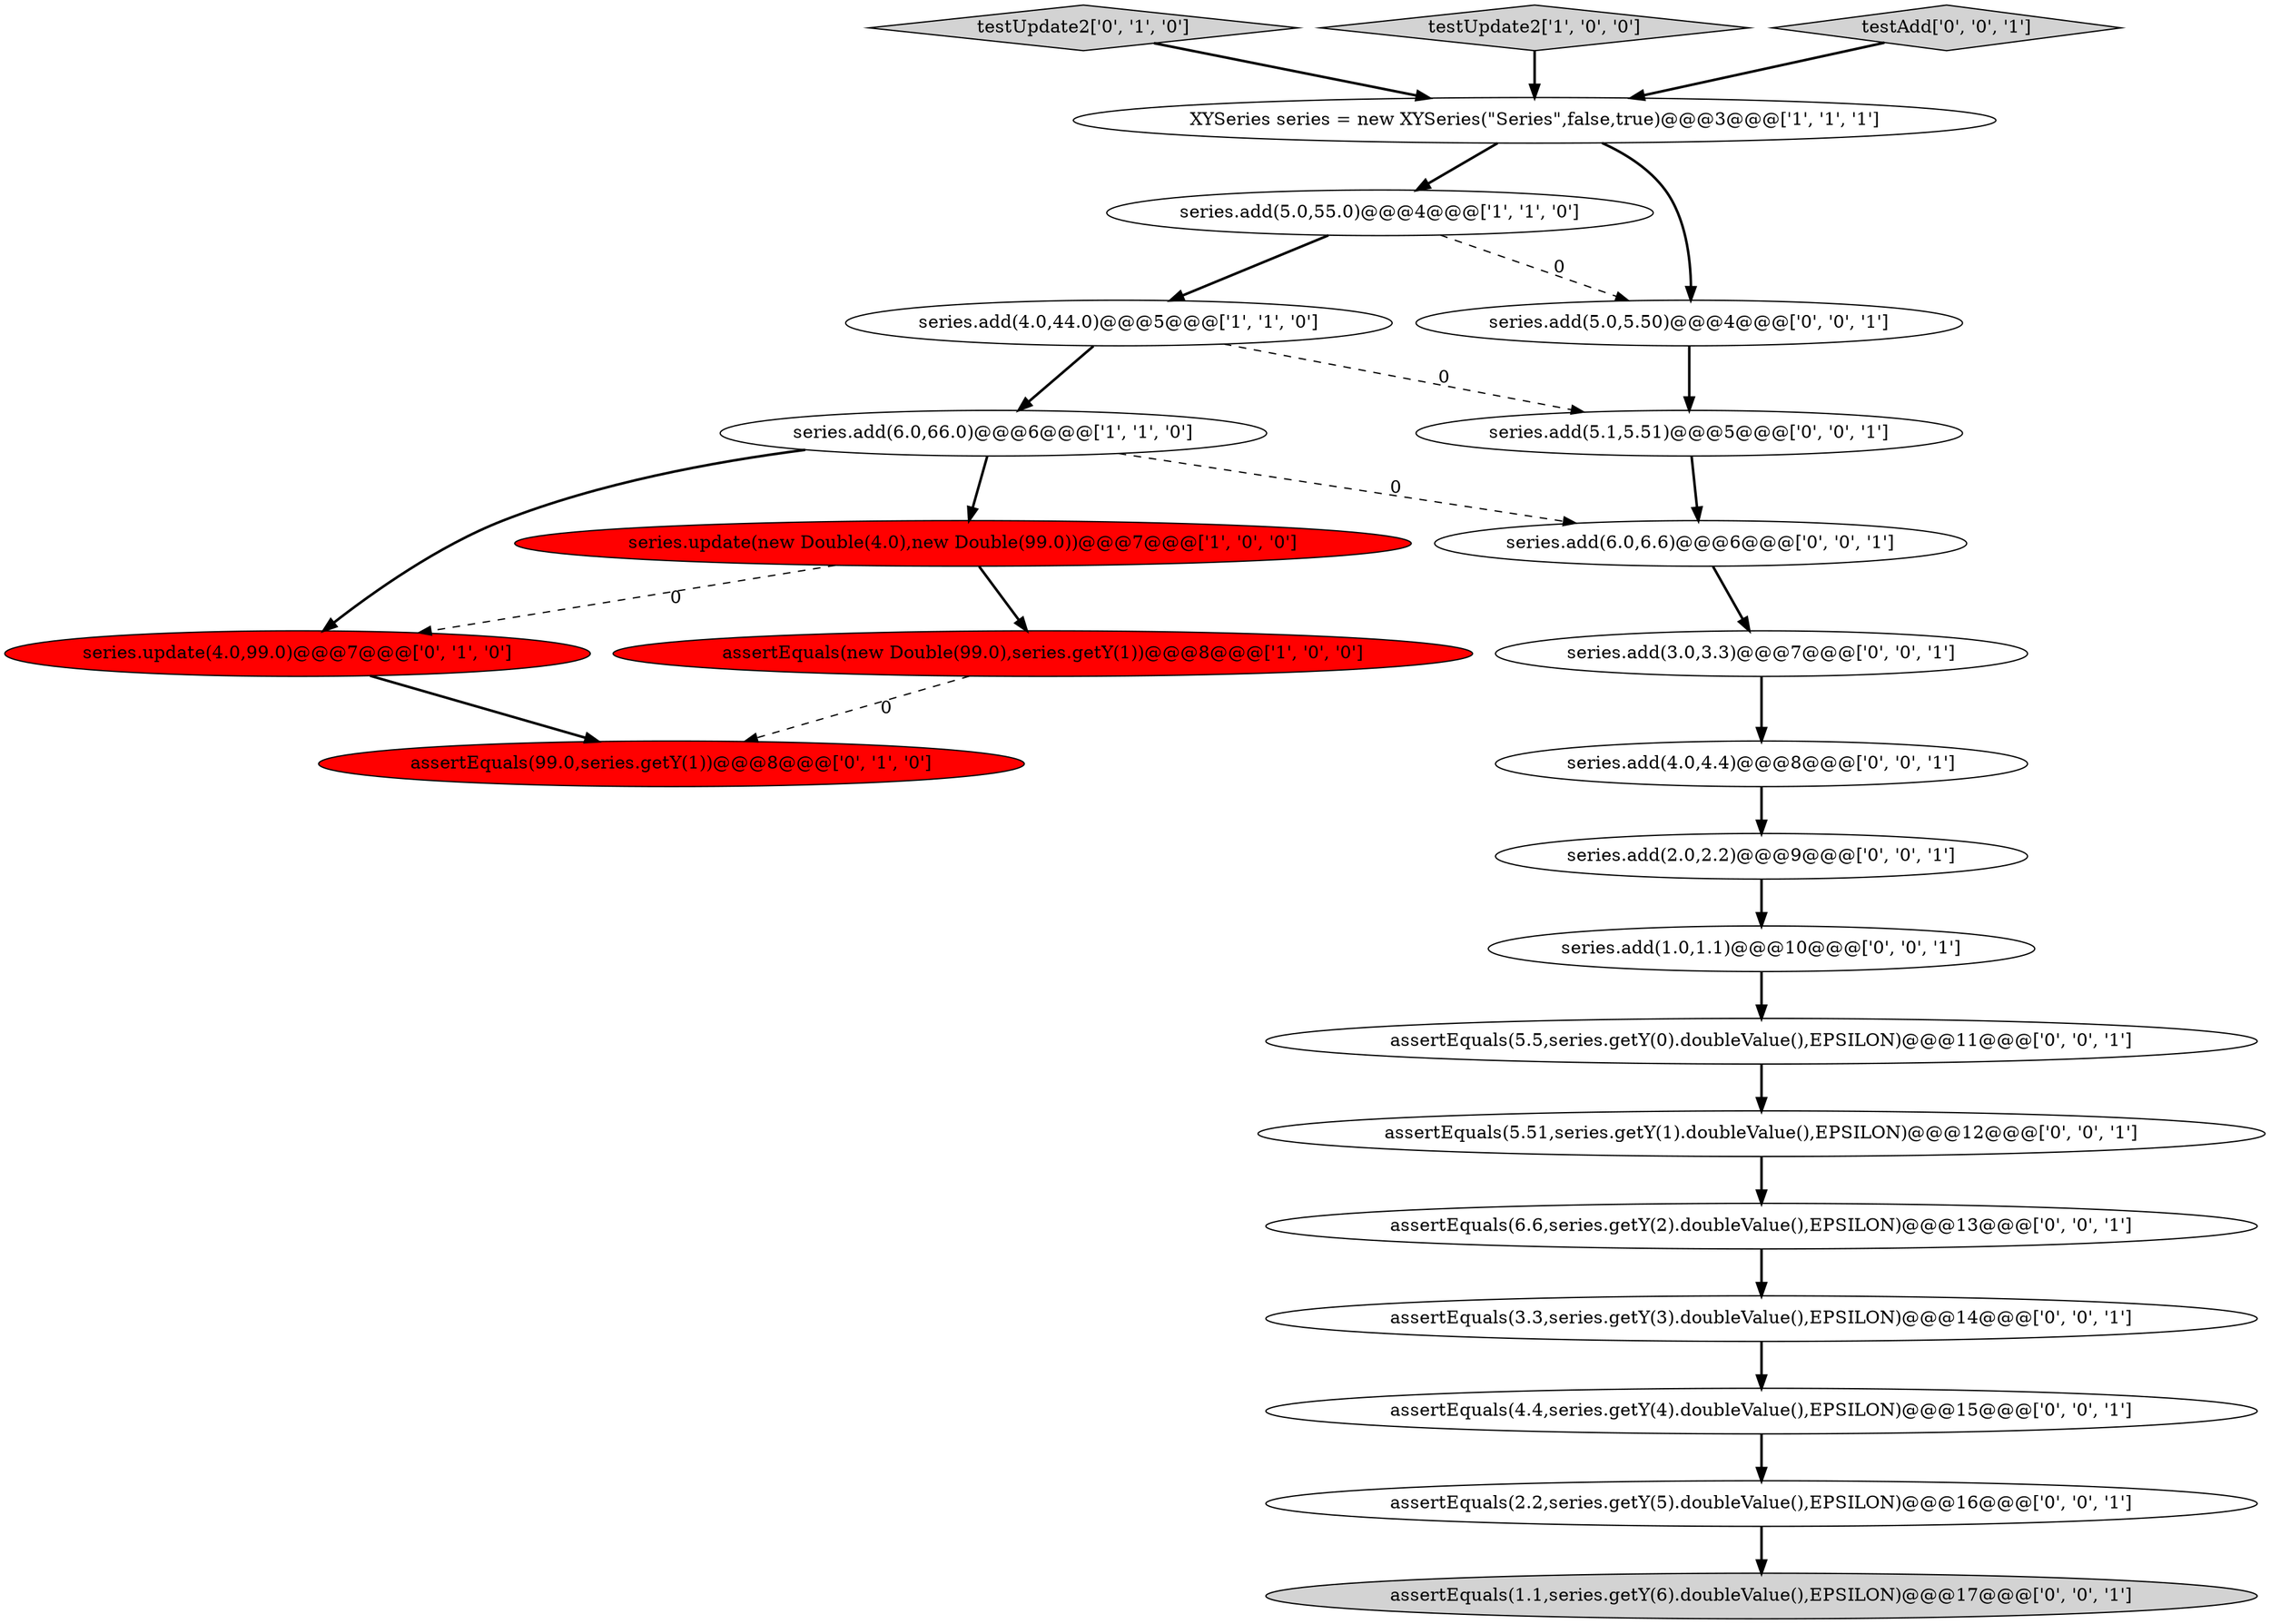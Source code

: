 digraph {
20 [style = filled, label = "series.add(6.0,6.6)@@@6@@@['0', '0', '1']", fillcolor = white, shape = ellipse image = "AAA0AAABBB3BBB"];
3 [style = filled, label = "series.add(5.0,55.0)@@@4@@@['1', '1', '0']", fillcolor = white, shape = ellipse image = "AAA0AAABBB1BBB"];
9 [style = filled, label = "series.update(4.0,99.0)@@@7@@@['0', '1', '0']", fillcolor = red, shape = ellipse image = "AAA1AAABBB2BBB"];
6 [style = filled, label = "series.add(6.0,66.0)@@@6@@@['1', '1', '0']", fillcolor = white, shape = ellipse image = "AAA0AAABBB1BBB"];
13 [style = filled, label = "series.add(5.0,5.50)@@@4@@@['0', '0', '1']", fillcolor = white, shape = ellipse image = "AAA0AAABBB3BBB"];
7 [style = filled, label = "testUpdate2['0', '1', '0']", fillcolor = lightgray, shape = diamond image = "AAA0AAABBB2BBB"];
11 [style = filled, label = "assertEquals(3.3,series.getY(3).doubleValue(),EPSILON)@@@14@@@['0', '0', '1']", fillcolor = white, shape = ellipse image = "AAA0AAABBB3BBB"];
12 [style = filled, label = "assertEquals(1.1,series.getY(6).doubleValue(),EPSILON)@@@17@@@['0', '0', '1']", fillcolor = lightgray, shape = ellipse image = "AAA0AAABBB3BBB"];
2 [style = filled, label = "series.add(4.0,44.0)@@@5@@@['1', '1', '0']", fillcolor = white, shape = ellipse image = "AAA0AAABBB1BBB"];
17 [style = filled, label = "assertEquals(6.6,series.getY(2).doubleValue(),EPSILON)@@@13@@@['0', '0', '1']", fillcolor = white, shape = ellipse image = "AAA0AAABBB3BBB"];
21 [style = filled, label = "assertEquals(5.51,series.getY(1).doubleValue(),EPSILON)@@@12@@@['0', '0', '1']", fillcolor = white, shape = ellipse image = "AAA0AAABBB3BBB"];
5 [style = filled, label = "XYSeries series = new XYSeries(\"Series\",false,true)@@@3@@@['1', '1', '1']", fillcolor = white, shape = ellipse image = "AAA0AAABBB1BBB"];
16 [style = filled, label = "series.add(1.0,1.1)@@@10@@@['0', '0', '1']", fillcolor = white, shape = ellipse image = "AAA0AAABBB3BBB"];
19 [style = filled, label = "series.add(5.1,5.51)@@@5@@@['0', '0', '1']", fillcolor = white, shape = ellipse image = "AAA0AAABBB3BBB"];
14 [style = filled, label = "series.add(4.0,4.4)@@@8@@@['0', '0', '1']", fillcolor = white, shape = ellipse image = "AAA0AAABBB3BBB"];
4 [style = filled, label = "series.update(new Double(4.0),new Double(99.0))@@@7@@@['1', '0', '0']", fillcolor = red, shape = ellipse image = "AAA1AAABBB1BBB"];
22 [style = filled, label = "series.add(3.0,3.3)@@@7@@@['0', '0', '1']", fillcolor = white, shape = ellipse image = "AAA0AAABBB3BBB"];
1 [style = filled, label = "testUpdate2['1', '0', '0']", fillcolor = lightgray, shape = diamond image = "AAA0AAABBB1BBB"];
0 [style = filled, label = "assertEquals(new Double(99.0),series.getY(1))@@@8@@@['1', '0', '0']", fillcolor = red, shape = ellipse image = "AAA1AAABBB1BBB"];
23 [style = filled, label = "assertEquals(2.2,series.getY(5).doubleValue(),EPSILON)@@@16@@@['0', '0', '1']", fillcolor = white, shape = ellipse image = "AAA0AAABBB3BBB"];
24 [style = filled, label = "series.add(2.0,2.2)@@@9@@@['0', '0', '1']", fillcolor = white, shape = ellipse image = "AAA0AAABBB3BBB"];
18 [style = filled, label = "testAdd['0', '0', '1']", fillcolor = lightgray, shape = diamond image = "AAA0AAABBB3BBB"];
10 [style = filled, label = "assertEquals(4.4,series.getY(4).doubleValue(),EPSILON)@@@15@@@['0', '0', '1']", fillcolor = white, shape = ellipse image = "AAA0AAABBB3BBB"];
15 [style = filled, label = "assertEquals(5.5,series.getY(0).doubleValue(),EPSILON)@@@11@@@['0', '0', '1']", fillcolor = white, shape = ellipse image = "AAA0AAABBB3BBB"];
8 [style = filled, label = "assertEquals(99.0,series.getY(1))@@@8@@@['0', '1', '0']", fillcolor = red, shape = ellipse image = "AAA1AAABBB2BBB"];
1->5 [style = bold, label=""];
5->3 [style = bold, label=""];
14->24 [style = bold, label=""];
16->15 [style = bold, label=""];
2->19 [style = dashed, label="0"];
6->20 [style = dashed, label="0"];
2->6 [style = bold, label=""];
15->21 [style = bold, label=""];
19->20 [style = bold, label=""];
9->8 [style = bold, label=""];
3->13 [style = dashed, label="0"];
4->0 [style = bold, label=""];
20->22 [style = bold, label=""];
24->16 [style = bold, label=""];
6->4 [style = bold, label=""];
4->9 [style = dashed, label="0"];
7->5 [style = bold, label=""];
13->19 [style = bold, label=""];
3->2 [style = bold, label=""];
11->10 [style = bold, label=""];
10->23 [style = bold, label=""];
18->5 [style = bold, label=""];
5->13 [style = bold, label=""];
0->8 [style = dashed, label="0"];
23->12 [style = bold, label=""];
6->9 [style = bold, label=""];
22->14 [style = bold, label=""];
21->17 [style = bold, label=""];
17->11 [style = bold, label=""];
}
